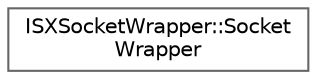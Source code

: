 digraph "Graphical Class Hierarchy"
{
 // LATEX_PDF_SIZE
  bgcolor="transparent";
  edge [fontname=Helvetica,fontsize=10,labelfontname=Helvetica,labelfontsize=10];
  node [fontname=Helvetica,fontsize=10,shape=box,height=0.2,width=0.4];
  rankdir="LR";
  Node0 [id="Node000000",label="ISXSocketWrapper::Socket\lWrapper",height=0.2,width=0.4,color="grey40", fillcolor="white", style="filled",URL="$classISXSocketWrapper_1_1SocketWrapper.html",tooltip="A class that wraps TCP and SSL/TLS sockets for I/O operations."];
}
